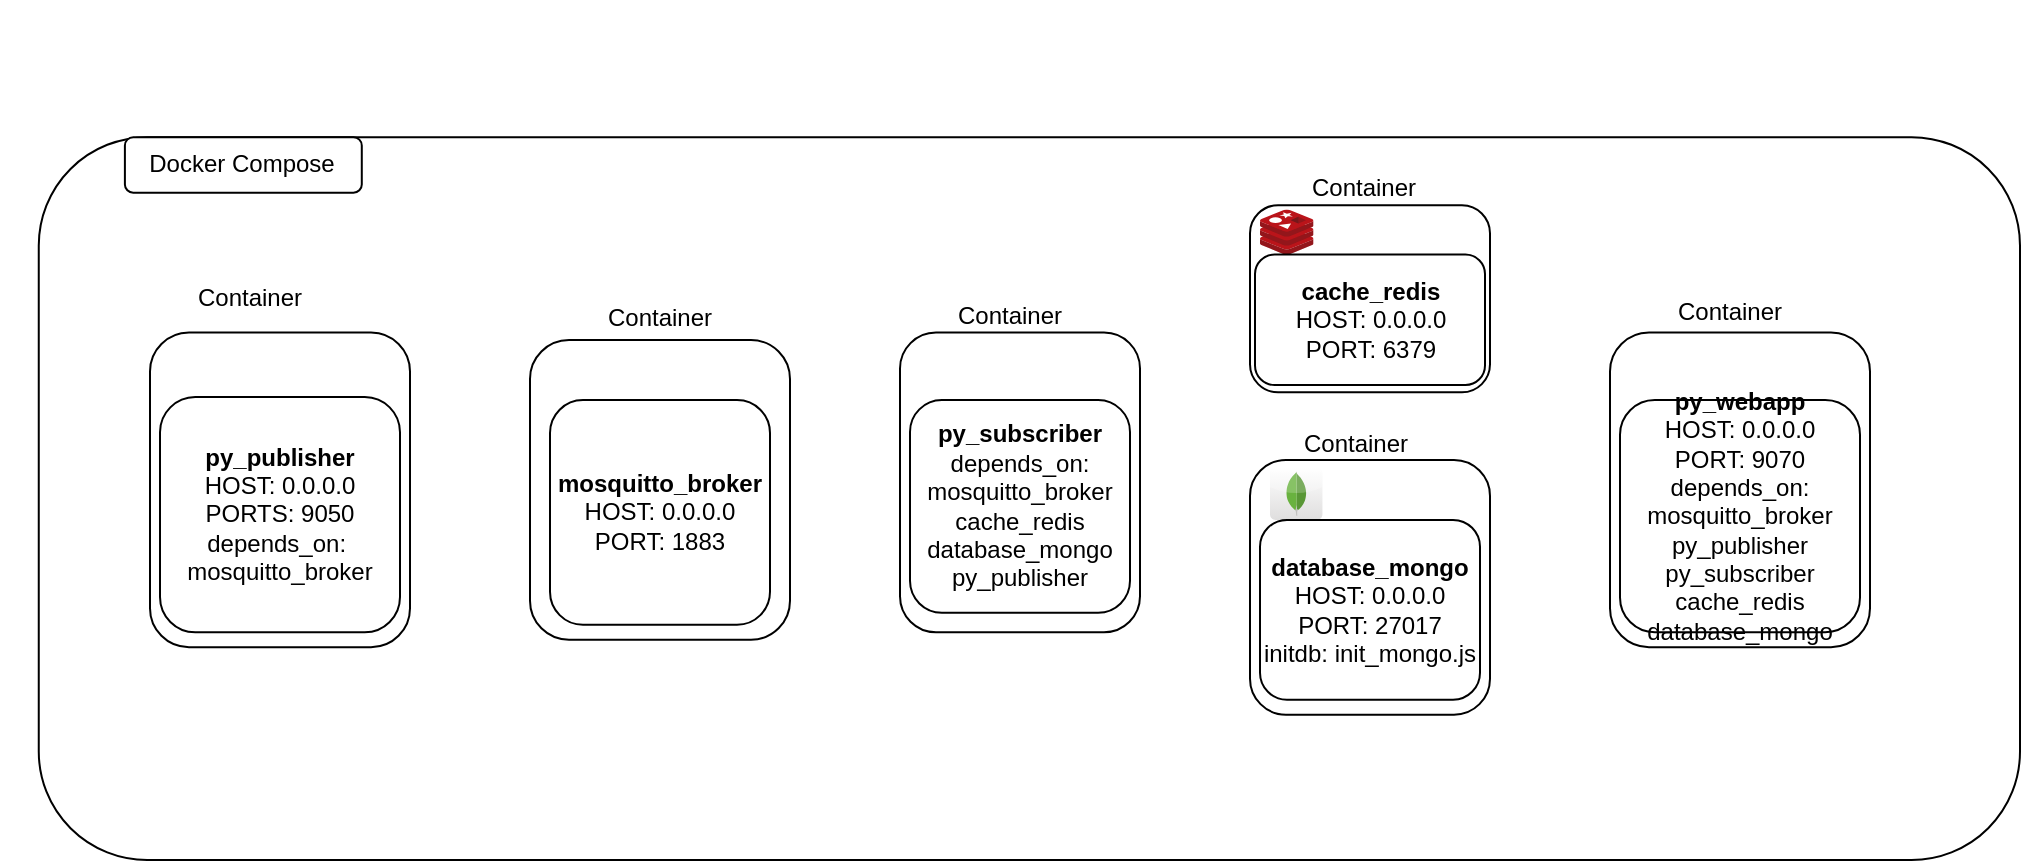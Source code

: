 <mxfile version="21.7.5" type="github">
  <diagram name="Page-1" id="TzBhoph3AAJKeZvpLtGo">
    <mxGraphModel dx="2090" dy="1790" grid="1" gridSize="10" guides="1" tooltips="1" connect="1" arrows="1" fold="1" page="1" pageScale="1" pageWidth="850" pageHeight="1100" math="0" shadow="0">
      <root>
        <mxCell id="0" />
        <mxCell id="1" parent="0" />
        <mxCell id="_8uBK7dtf-MDb6x3Fivi-74" value="" style="group" vertex="1" connectable="0" parent="1">
          <mxGeometry x="-280" y="-710" width="1010" height="430" as="geometry" />
        </mxCell>
        <mxCell id="_8uBK7dtf-MDb6x3Fivi-1" value="" style="rounded=1;whiteSpace=wrap;html=1;horizontal=1;verticalAlign=bottom;labelPosition=center;verticalLabelPosition=top;align=center;container=0;" vertex="1" parent="_8uBK7dtf-MDb6x3Fivi-74">
          <mxGeometry x="19.382" y="68.578" width="990.618" height="361.422" as="geometry" />
        </mxCell>
        <mxCell id="_8uBK7dtf-MDb6x3Fivi-7" value="" style="shape=image;html=1;verticalAlign=top;verticalLabelPosition=bottom;labelBackgroundColor=#ffffff;imageAspect=0;aspect=fixed;image=https://cdn1.iconfinder.com/data/icons/unicons-line-vol-3/24/docker-128.png" vertex="1" parent="_8uBK7dtf-MDb6x3Fivi-74">
          <mxGeometry x="10" y="10" width="95.889" height="95.889" as="geometry" />
        </mxCell>
        <mxCell id="_8uBK7dtf-MDb6x3Fivi-8" value="Docker Compose" style="rounded=1;whiteSpace=wrap;html=1;" vertex="1" parent="_8uBK7dtf-MDb6x3Fivi-74">
          <mxGeometry x="62.452" y="68.578" width="118.443" height="27.802" as="geometry" />
        </mxCell>
        <mxCell id="_8uBK7dtf-MDb6x3Fivi-79" value="" style="group" vertex="1" connectable="0" parent="_8uBK7dtf-MDb6x3Fivi-74">
          <mxGeometry x="75" y="82.404" width="860" height="274.93" as="geometry" />
        </mxCell>
        <mxCell id="_8uBK7dtf-MDb6x3Fivi-64" value="Container" style="text;html=1;strokeColor=none;fillColor=none;align=center;verticalAlign=middle;whiteSpace=wrap;rounded=0;container=0;" vertex="1" parent="_8uBK7dtf-MDb6x3Fivi-79">
          <mxGeometry x="577" width="60" height="22.474" as="geometry" />
        </mxCell>
        <mxCell id="_8uBK7dtf-MDb6x3Fivi-9" value="" style="rounded=1;whiteSpace=wrap;html=1;container=0;" vertex="1" parent="_8uBK7dtf-MDb6x3Fivi-79">
          <mxGeometry y="83.902" width="130" height="157.317" as="geometry" />
        </mxCell>
        <mxCell id="_8uBK7dtf-MDb6x3Fivi-10" value="" style="shape=image;verticalLabelPosition=bottom;labelBackgroundColor=default;verticalAlign=top;aspect=fixed;imageAspect=0;image=https://www.uvicorn.org/uvicorn.png;container=0;" vertex="1" parent="_8uBK7dtf-MDb6x3Fivi-79">
          <mxGeometry x="49" y="83.902" width="29.965" height="29.965" as="geometry" />
        </mxCell>
        <mxCell id="_8uBK7dtf-MDb6x3Fivi-22" value="" style="shape=image;verticalLabelPosition=bottom;labelBackgroundColor=default;verticalAlign=top;aspect=fixed;imageAspect=0;image=https://s3.dualstack.us-east-2.amazonaws.com/pythondotorg-assets/media/community/logos/python-logo-only.png;container=0;" vertex="1" parent="_8uBK7dtf-MDb6x3Fivi-79">
          <mxGeometry x="10" y="87.725" width="21.725" height="26.324" as="geometry" />
        </mxCell>
        <mxCell id="_8uBK7dtf-MDb6x3Fivi-23" value="" style="shape=image;verticalLabelPosition=bottom;labelBackgroundColor=default;verticalAlign=top;aspect=fixed;imageAspect=0;image=https://fastapi.tiangolo.com/img/logo-margin/logo-teal.png;clipPath=inset(25% 72% 22.22% 9.67%);container=0;" vertex="1" parent="_8uBK7dtf-MDb6x3Fivi-79">
          <mxGeometry x="91.4" y="83.902" width="28.916" height="29.965" as="geometry" />
        </mxCell>
        <mxCell id="_8uBK7dtf-MDb6x3Fivi-47" value="&lt;b&gt;py_publisher&lt;/b&gt;&lt;br&gt;HOST: 0.0.0.0&lt;br&gt;PORTS: 9050&lt;br&gt;depends_on:&amp;nbsp;&lt;br&gt;mosquitto_broker" style="rounded=1;whiteSpace=wrap;html=1;container=0;" vertex="1" parent="_8uBK7dtf-MDb6x3Fivi-79">
          <mxGeometry x="5" y="116.115" width="120" height="117.613" as="geometry" />
        </mxCell>
        <mxCell id="_8uBK7dtf-MDb6x3Fivi-19" value="" style="rounded=1;whiteSpace=wrap;html=1;container=0;" vertex="1" parent="_8uBK7dtf-MDb6x3Fivi-79">
          <mxGeometry x="550" y="20.226" width="120" height="93.536" as="geometry" />
        </mxCell>
        <mxCell id="_8uBK7dtf-MDb6x3Fivi-27" value="" style="image;sketch=0;aspect=fixed;html=1;points=[];align=center;fontSize=12;image=img/lib/mscae/Cache_Redis_Product.svg;container=0;" vertex="1" parent="_8uBK7dtf-MDb6x3Fivi-79">
          <mxGeometry x="555" y="22.369" width="26.751" height="22.474" as="geometry" />
        </mxCell>
        <mxCell id="_8uBK7dtf-MDb6x3Fivi-55" value="&lt;b&gt;cache_redis&lt;/b&gt;&lt;br&gt;HOST: 0.0.0.0&lt;br&gt;PORT: 6379" style="rounded=1;whiteSpace=wrap;html=1;container=0;" vertex="1" parent="_8uBK7dtf-MDb6x3Fivi-79">
          <mxGeometry x="552.5" y="44.843" width="115" height="65.279" as="geometry" />
        </mxCell>
        <mxCell id="_8uBK7dtf-MDb6x3Fivi-56" value="Container" style="text;html=1;strokeColor=none;fillColor=none;align=center;verticalAlign=middle;whiteSpace=wrap;rounded=0;container=0;" vertex="1" parent="_8uBK7dtf-MDb6x3Fivi-79">
          <mxGeometry x="20" y="55.758" width="60" height="22.474" as="geometry" />
        </mxCell>
        <mxCell id="_8uBK7dtf-MDb6x3Fivi-62" value="Container" style="text;html=1;strokeColor=none;fillColor=none;align=center;verticalAlign=middle;whiteSpace=wrap;rounded=0;container=0;" vertex="1" parent="_8uBK7dtf-MDb6x3Fivi-79">
          <mxGeometry x="225" y="65.174" width="60" height="22.474" as="geometry" />
        </mxCell>
        <mxCell id="_8uBK7dtf-MDb6x3Fivi-63" value="Container" style="text;html=1;strokeColor=none;fillColor=none;align=center;verticalAlign=middle;whiteSpace=wrap;rounded=0;container=0;" vertex="1" parent="_8uBK7dtf-MDb6x3Fivi-79">
          <mxGeometry x="400" y="64.747" width="60" height="22.474" as="geometry" />
        </mxCell>
        <mxCell id="_8uBK7dtf-MDb6x3Fivi-66" value="Container" style="text;html=1;strokeColor=none;fillColor=none;align=center;verticalAlign=middle;whiteSpace=wrap;rounded=0;container=0;" vertex="1" parent="_8uBK7dtf-MDb6x3Fivi-79">
          <mxGeometry x="760" y="62.178" width="60" height="22.474" as="geometry" />
        </mxCell>
        <mxCell id="_8uBK7dtf-MDb6x3Fivi-18" value="" style="rounded=1;whiteSpace=wrap;html=1;container=0;" vertex="1" parent="_8uBK7dtf-MDb6x3Fivi-79">
          <mxGeometry x="375" y="83.902" width="120" height="149.826" as="geometry" />
        </mxCell>
        <mxCell id="_8uBK7dtf-MDb6x3Fivi-25" value="" style="shape=image;verticalLabelPosition=bottom;labelBackgroundColor=default;verticalAlign=top;aspect=fixed;imageAspect=0;image=https://s3.dualstack.us-east-2.amazonaws.com/pythondotorg-assets/media/community/logos/python-logo-only.png;container=0;" vertex="1" parent="_8uBK7dtf-MDb6x3Fivi-79">
          <mxGeometry x="380" y="89.468" width="21.725" height="26.324" as="geometry" />
        </mxCell>
        <mxCell id="_8uBK7dtf-MDb6x3Fivi-49" value="&lt;b&gt;py_subscriber&lt;/b&gt;&lt;br&gt;depends_on:&lt;br&gt;mosquitto_broker&lt;br&gt;cache_redis&lt;br&gt;database_mongo&lt;br&gt;py_publisher" style="rounded=1;whiteSpace=wrap;html=1;container=0;" vertex="1" parent="_8uBK7dtf-MDb6x3Fivi-79">
          <mxGeometry x="380" y="117.613" width="110" height="106.376" as="geometry" />
        </mxCell>
        <mxCell id="_8uBK7dtf-MDb6x3Fivi-68" value="" style="shape=image;verticalLabelPosition=bottom;labelBackgroundColor=default;verticalAlign=top;aspect=fixed;imageAspect=0;image=https://mosquitto.org/images/mosquitto-text-side-28.png;clipPath=inset(0% 74.67% 0% 0%);container=0;" vertex="1" parent="_8uBK7dtf-MDb6x3Fivi-79">
          <mxGeometry x="415" y="90.899" width="24.968" height="19.71" as="geometry" />
        </mxCell>
        <mxCell id="_8uBK7dtf-MDb6x3Fivi-65" value="Container" style="text;html=1;strokeColor=none;fillColor=none;align=center;verticalAlign=middle;whiteSpace=wrap;rounded=0;container=0;" vertex="1" parent="_8uBK7dtf-MDb6x3Fivi-79">
          <mxGeometry x="573" y="128.101" width="60" height="22.474" as="geometry" />
        </mxCell>
        <mxCell id="_8uBK7dtf-MDb6x3Fivi-20" value="" style="rounded=1;whiteSpace=wrap;html=1;container=0;" vertex="1" parent="_8uBK7dtf-MDb6x3Fivi-79">
          <mxGeometry x="550" y="147.578" width="120" height="127.352" as="geometry" />
        </mxCell>
        <mxCell id="_8uBK7dtf-MDb6x3Fivi-26" value="" style="dashed=0;outlineConnect=0;html=1;align=center;labelPosition=center;verticalLabelPosition=bottom;verticalAlign=top;shape=mxgraph.webicons.mongodb;gradientColor=#DFDEDE;aspect=fixed;container=0;" vertex="1" parent="_8uBK7dtf-MDb6x3Fivi-79">
          <mxGeometry x="560" y="151.324" width="26.22" height="26.22" as="geometry" />
        </mxCell>
        <mxCell id="_8uBK7dtf-MDb6x3Fivi-53" value="&lt;b&gt;database_mongo&lt;/b&gt;&lt;br&gt;HOST: 0.0.0.0&lt;br&gt;PORT: 27017&lt;br&gt;initdb: init_mongo.js" style="rounded=1;whiteSpace=wrap;html=1;container=0;" vertex="1" parent="_8uBK7dtf-MDb6x3Fivi-79">
          <mxGeometry x="555" y="177.544" width="110" height="89.895" as="geometry" />
        </mxCell>
        <mxCell id="_8uBK7dtf-MDb6x3Fivi-33" value="" style="rounded=1;whiteSpace=wrap;html=1;container=0;" vertex="1" parent="_8uBK7dtf-MDb6x3Fivi-79">
          <mxGeometry x="730" y="83.902" width="130" height="157.317" as="geometry" />
        </mxCell>
        <mxCell id="_8uBK7dtf-MDb6x3Fivi-34" value="" style="shape=image;verticalLabelPosition=bottom;labelBackgroundColor=default;verticalAlign=top;aspect=fixed;imageAspect=0;image=https://www.uvicorn.org/uvicorn.png;container=0;" vertex="1" parent="_8uBK7dtf-MDb6x3Fivi-79">
          <mxGeometry x="779" y="83.902" width="29.965" height="29.965" as="geometry" />
        </mxCell>
        <mxCell id="_8uBK7dtf-MDb6x3Fivi-35" value="" style="shape=image;verticalLabelPosition=bottom;labelBackgroundColor=default;verticalAlign=top;aspect=fixed;imageAspect=0;image=https://s3.dualstack.us-east-2.amazonaws.com/pythondotorg-assets/media/community/logos/python-logo-only.png;container=0;" vertex="1" parent="_8uBK7dtf-MDb6x3Fivi-79">
          <mxGeometry x="740" y="87.725" width="21.725" height="26.324" as="geometry" />
        </mxCell>
        <mxCell id="_8uBK7dtf-MDb6x3Fivi-36" value="" style="shape=image;verticalLabelPosition=bottom;labelBackgroundColor=default;verticalAlign=top;aspect=fixed;imageAspect=0;image=https://fastapi.tiangolo.com/img/logo-margin/logo-teal.png;clipPath=inset(25% 72% 22.22% 9.67%);container=0;" vertex="1" parent="_8uBK7dtf-MDb6x3Fivi-79">
          <mxGeometry x="821.4" y="83.902" width="28.916" height="29.965" as="geometry" />
        </mxCell>
        <mxCell id="_8uBK7dtf-MDb6x3Fivi-67" value="&lt;b&gt;py_webapp&lt;br&gt;&lt;/b&gt;HOST: 0.0.0.0&lt;br&gt;PORT: 9070&lt;br&gt;depends_on:&lt;br&gt;&lt;span style=&quot;background-color: initial;&quot;&gt;mosquitto_broker&lt;/span&gt;&lt;br&gt;&lt;div&gt;&lt;span style=&quot;background-color: initial;&quot;&gt;py_publisher&lt;/span&gt;&lt;/div&gt;&lt;div&gt;&lt;span style=&quot;background-color: initial;&quot;&gt;py_subscriber&lt;/span&gt;&lt;/div&gt;&lt;div&gt;&lt;span style=&quot;background-color: initial;&quot;&gt;cache_redis&lt;/span&gt;&lt;/div&gt;&lt;div&gt;&lt;span style=&quot;background-color: initial;&quot;&gt;database_mongo&lt;/span&gt;&lt;/div&gt;" style="rounded=1;whiteSpace=wrap;html=1;container=0;" vertex="1" parent="_8uBK7dtf-MDb6x3Fivi-79">
          <mxGeometry x="735" y="117.613" width="120" height="116.115" as="geometry" />
        </mxCell>
        <mxCell id="_8uBK7dtf-MDb6x3Fivi-17" value="" style="rounded=1;whiteSpace=wrap;html=1;container=0;" vertex="1" parent="_8uBK7dtf-MDb6x3Fivi-79">
          <mxGeometry x="190" y="87.648" width="130" height="149.826" as="geometry" />
        </mxCell>
        <mxCell id="_8uBK7dtf-MDb6x3Fivi-37" value="" style="shape=image;verticalLabelPosition=bottom;labelBackgroundColor=default;verticalAlign=top;aspect=fixed;imageAspect=0;image=https://mosquitto.org/images/mosquitto-text-side-28.png;clipPath=inset(0% 74.67% 0% 0%);container=0;" vertex="1" parent="_8uBK7dtf-MDb6x3Fivi-79">
          <mxGeometry x="200" y="89.468" width="24.968" height="19.71" as="geometry" />
        </mxCell>
        <mxCell id="_8uBK7dtf-MDb6x3Fivi-48" value="&lt;b&gt;mosquitto_broker&lt;/b&gt;&lt;br&gt;HOST: 0.0.0.0&lt;br&gt;PORT: 1883" style="rounded=1;whiteSpace=wrap;html=1;container=0;" vertex="1" parent="_8uBK7dtf-MDb6x3Fivi-79">
          <mxGeometry x="200" y="117.613" width="110" height="112.369" as="geometry" />
        </mxCell>
      </root>
    </mxGraphModel>
  </diagram>
</mxfile>
